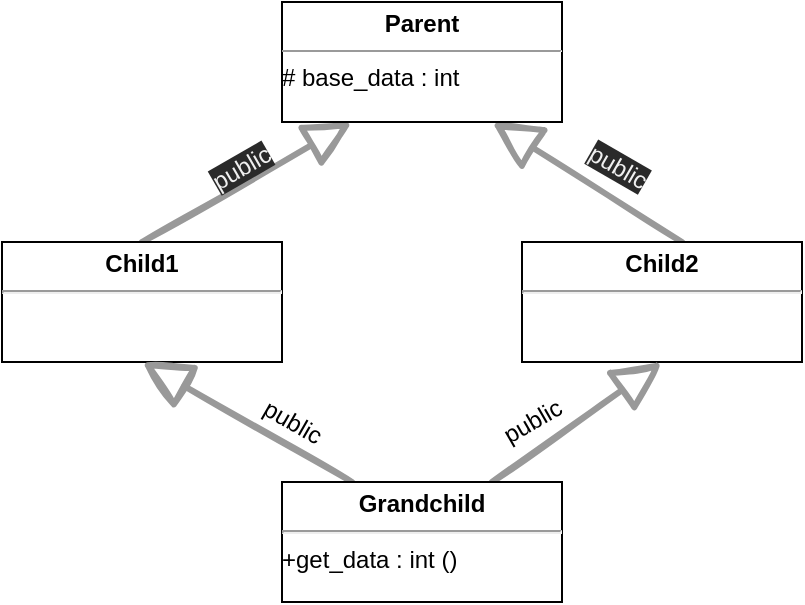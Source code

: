 <mxfile>
    <diagram id="K1YvJU-OKB2djCIEomK7" name="Page-1">
        <mxGraphModel dx="485" dy="515" grid="1" gridSize="10" guides="1" tooltips="1" connect="1" arrows="1" fold="1" page="1" pageScale="1" pageWidth="850" pageHeight="1100" math="0" shadow="0">
            <root>
                <mxCell id="0"/>
                <mxCell id="1" parent="0"/>
                <mxCell id="4" style="html=1;exitX=0.5;exitY=0;exitDx=0;exitDy=0;entryX=0.25;entryY=1;entryDx=0;entryDy=0;endArrow=block;endFill=0;jumpStyle=none;sourcePerimeterSpacing=0;strokeWidth=3;jumpSize=5;rounded=1;startSize=0;endSize=17;targetPerimeterSpacing=0;sketch=1;shadow=0;strokeColor=#999999;" edge="1" parent="1" source="6" target="2">
                    <mxGeometry relative="1" as="geometry">
                        <mxPoint x="80" y="360" as="sourcePoint"/>
                    </mxGeometry>
                </mxCell>
                <mxCell id="5" style="edgeStyle=none;html=1;exitX=0.75;exitY=1;exitDx=0;exitDy=0;entryX=0.75;entryY=1;entryDx=0;entryDy=0;strokeWidth=3;strokeColor=#999999;endArrow=block;endFill=0;sketch=1;endSize=18;" edge="1" parent="1" target="2">
                    <mxGeometry relative="1" as="geometry">
                        <mxPoint x="360" y="160" as="sourcePoint"/>
                    </mxGeometry>
                </mxCell>
                <mxCell id="2" value="&lt;p style=&quot;margin: 0px ; margin-top: 4px ; text-align: center&quot;&gt;&lt;b&gt;Parent&lt;/b&gt;&lt;/p&gt;&lt;hr size=&quot;1&quot;&gt;&lt;div style=&quot;height: 2px&quot;&gt;# base_data : int&lt;/div&gt;" style="verticalAlign=top;align=left;overflow=fill;fontSize=12;fontFamily=Helvetica;html=1;" vertex="1" parent="1">
                    <mxGeometry x="160" y="40" width="140" height="60" as="geometry"/>
                </mxCell>
                <mxCell id="6" value="&lt;p style=&quot;margin: 0px ; margin-top: 4px ; text-align: center&quot;&gt;&lt;b&gt;Child1&lt;/b&gt;&lt;/p&gt;&lt;hr&gt;" style="verticalAlign=top;align=left;overflow=fill;fontSize=12;fontFamily=Helvetica;html=1;" vertex="1" parent="1">
                    <mxGeometry x="20" y="160" width="140" height="60" as="geometry"/>
                </mxCell>
                <mxCell id="7" value="&lt;p style=&quot;margin: 0px ; margin-top: 4px ; text-align: center&quot;&gt;&lt;b&gt;Child2&lt;/b&gt;&lt;/p&gt;&lt;hr&gt;" style="verticalAlign=top;align=left;overflow=fill;fontSize=12;fontFamily=Helvetica;html=1;" vertex="1" parent="1">
                    <mxGeometry x="280" y="160" width="140" height="60" as="geometry"/>
                </mxCell>
                <mxCell id="9" style="edgeStyle=none;rounded=1;sketch=1;jumpStyle=none;jumpSize=5;html=1;exitX=0.25;exitY=0;exitDx=0;exitDy=0;entryX=0.5;entryY=1;entryDx=0;entryDy=0;shadow=0;endArrow=block;endFill=0;startSize=0;endSize=18;sourcePerimeterSpacing=0;targetPerimeterSpacing=0;strokeColor=#999999;strokeWidth=3;" edge="1" parent="1" source="8" target="6">
                    <mxGeometry relative="1" as="geometry"/>
                </mxCell>
                <mxCell id="10" style="edgeStyle=none;rounded=1;sketch=1;jumpStyle=none;jumpSize=5;html=1;exitX=0.75;exitY=0;exitDx=0;exitDy=0;entryX=0.5;entryY=1;entryDx=0;entryDy=0;shadow=0;endArrow=block;endFill=0;startSize=0;endSize=18;sourcePerimeterSpacing=0;targetPerimeterSpacing=0;strokeColor=#999999;strokeWidth=3;" edge="1" parent="1" source="8" target="7">
                    <mxGeometry relative="1" as="geometry"/>
                </mxCell>
                <mxCell id="8" value="&lt;p style=&quot;margin: 0px ; margin-top: 4px ; text-align: center&quot;&gt;&lt;b&gt;Grandchild&lt;/b&gt;&lt;/p&gt;&lt;hr&gt;+get_data : int ()" style="verticalAlign=top;align=left;overflow=fill;fontSize=12;fontFamily=Helvetica;html=1;" vertex="1" parent="1">
                    <mxGeometry x="160" y="280" width="140" height="60" as="geometry"/>
                </mxCell>
                <mxCell id="11" value="public" style="text;html=1;align=center;verticalAlign=middle;resizable=0;points=[];autosize=1;strokeColor=none;fillColor=none;rotation=30;" vertex="1" parent="1">
                    <mxGeometry x="140" y="240" width="50" height="20" as="geometry"/>
                </mxCell>
                <mxCell id="13" value="public" style="text;html=1;align=center;verticalAlign=middle;resizable=0;points=[];autosize=1;strokeColor=none;fillColor=none;rotation=-30;" vertex="1" parent="1">
                    <mxGeometry x="260" y="240" width="50" height="20" as="geometry"/>
                </mxCell>
                <mxCell id="14" value="&lt;span style=&quot;color: rgb(240, 240, 240); font-family: helvetica; font-size: 12px; font-style: normal; font-weight: 400; letter-spacing: normal; text-align: center; text-indent: 0px; text-transform: none; word-spacing: 0px; background-color: rgb(42, 42, 42); display: inline; float: none;&quot;&gt;public&lt;/span&gt;" style="text;whiteSpace=wrap;html=1;rotation=-30;" vertex="1" parent="1">
                    <mxGeometry x="120" y="110" width="35" height="20" as="geometry"/>
                </mxCell>
                <mxCell id="17" value="&lt;span style=&quot;color: rgb(240, 240, 240); font-family: helvetica; font-size: 12px; font-style: normal; font-weight: 400; letter-spacing: normal; text-align: center; text-indent: 0px; text-transform: none; word-spacing: 0px; background-color: rgb(42, 42, 42); display: inline; float: none;&quot;&gt;public&lt;/span&gt;" style="text;whiteSpace=wrap;html=1;rotation=30;" vertex="1" parent="1">
                    <mxGeometry x="310" y="110" width="40" height="30" as="geometry"/>
                </mxCell>
            </root>
        </mxGraphModel>
    </diagram>
</mxfile>